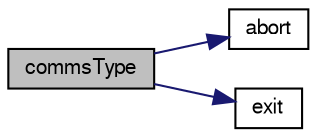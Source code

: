 digraph "commsType"
{
  bgcolor="transparent";
  edge [fontname="FreeSans",fontsize="10",labelfontname="FreeSans",labelfontsize="10"];
  node [fontname="FreeSans",fontsize="10",shape=record];
  rankdir="LR";
  Node22229 [label="commsType",height=0.2,width=0.4,color="black", fillcolor="grey75", style="filled", fontcolor="black"];
  Node22229 -> Node22230 [color="midnightblue",fontsize="10",style="solid",fontname="FreeSans"];
  Node22230 [label="abort",height=0.2,width=0.4,color="black",URL="$a26270.html#ac54f53dc342019e8db34f4aa581a5792",tooltip="Abort program. "];
  Node22229 -> Node22231 [color="midnightblue",fontsize="10",style="solid",fontname="FreeSans"];
  Node22231 [label="exit",height=0.2,width=0.4,color="black",URL="$a26270.html#ae47c265fa613291440b2a64c005f26e0",tooltip="Exit program. "];
}
